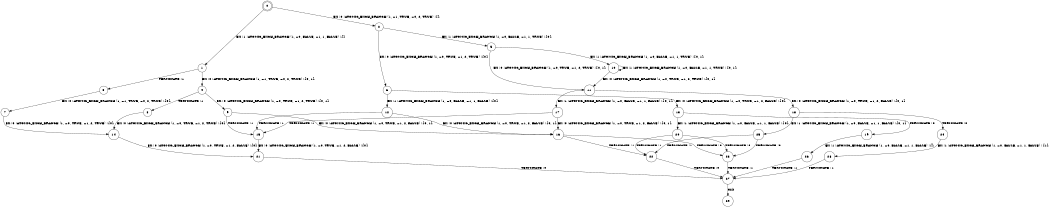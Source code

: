 digraph BCG {
size = "7, 10.5";
center = TRUE;
node [shape = circle];
0 [peripheries = 2];
0 -> 1 [label = "EX !1 !ATOMIC_EXCH_BRANCH (1, +0, FALSE, +1, 1, FALSE) !{}"];
0 -> 2 [label = "EX !0 !ATOMIC_EXCH_BRANCH (1, +1, TRUE, +0, 2, TRUE) !{}"];
1 -> 3 [label = "TERMINATE !1"];
1 -> 4 [label = "EX !0 !ATOMIC_EXCH_BRANCH (1, +1, TRUE, +0, 2, TRUE) !{0, 1}"];
2 -> 5 [label = "EX !1 !ATOMIC_EXCH_BRANCH (1, +0, FALSE, +1, 1, TRUE) !{0}"];
2 -> 6 [label = "EX !0 !ATOMIC_EXCH_BRANCH (1, +0, TRUE, +1, 2, TRUE) !{0}"];
3 -> 7 [label = "EX !0 !ATOMIC_EXCH_BRANCH (1, +1, TRUE, +0, 2, TRUE) !{0}"];
4 -> 8 [label = "TERMINATE !1"];
4 -> 9 [label = "EX !0 !ATOMIC_EXCH_BRANCH (1, +0, TRUE, +1, 2, TRUE) !{0, 1}"];
5 -> 10 [label = "EX !1 !ATOMIC_EXCH_BRANCH (1, +0, FALSE, +1, 1, TRUE) !{0, 1}"];
5 -> 11 [label = "EX !0 !ATOMIC_EXCH_BRANCH (1, +0, TRUE, +1, 2, TRUE) !{0, 1}"];
6 -> 12 [label = "EX !1 !ATOMIC_EXCH_BRANCH (1, +0, FALSE, +1, 1, FALSE) !{0}"];
6 -> 13 [label = "EX !0 !ATOMIC_EXCH_BRANCH (1, +0, TRUE, +1, 2, FALSE) !{0}"];
7 -> 14 [label = "EX !0 !ATOMIC_EXCH_BRANCH (1, +0, TRUE, +1, 2, TRUE) !{0}"];
8 -> 14 [label = "EX !0 !ATOMIC_EXCH_BRANCH (1, +0, TRUE, +1, 2, TRUE) !{0}"];
9 -> 15 [label = "TERMINATE !1"];
9 -> 16 [label = "EX !0 !ATOMIC_EXCH_BRANCH (1, +0, TRUE, +1, 2, FALSE) !{0, 1}"];
10 -> 10 [label = "EX !1 !ATOMIC_EXCH_BRANCH (1, +0, FALSE, +1, 1, TRUE) !{0, 1}"];
10 -> 11 [label = "EX !0 !ATOMIC_EXCH_BRANCH (1, +0, TRUE, +1, 2, TRUE) !{0, 1}"];
11 -> 17 [label = "EX !1 !ATOMIC_EXCH_BRANCH (1, +0, FALSE, +1, 1, FALSE) !{0, 1}"];
11 -> 18 [label = "EX !0 !ATOMIC_EXCH_BRANCH (1, +0, TRUE, +1, 2, FALSE) !{0, 1}"];
12 -> 15 [label = "TERMINATE !1"];
12 -> 16 [label = "EX !0 !ATOMIC_EXCH_BRANCH (1, +0, TRUE, +1, 2, FALSE) !{0, 1}"];
13 -> 19 [label = "TERMINATE !0"];
13 -> 20 [label = "EX !1 !ATOMIC_EXCH_BRANCH (1, +0, FALSE, +1, 1, FALSE) !{0}"];
14 -> 21 [label = "EX !0 !ATOMIC_EXCH_BRANCH (1, +0, TRUE, +1, 2, FALSE) !{0}"];
15 -> 21 [label = "EX !0 !ATOMIC_EXCH_BRANCH (1, +0, TRUE, +1, 2, FALSE) !{0}"];
16 -> 22 [label = "TERMINATE !1"];
16 -> 23 [label = "TERMINATE !0"];
17 -> 15 [label = "TERMINATE !1"];
17 -> 16 [label = "EX !0 !ATOMIC_EXCH_BRANCH (1, +0, TRUE, +1, 2, FALSE) !{0, 1}"];
18 -> 24 [label = "TERMINATE !0"];
18 -> 25 [label = "EX !1 !ATOMIC_EXCH_BRANCH (1, +0, FALSE, +1, 1, FALSE) !{0, 1}"];
19 -> 26 [label = "EX !1 !ATOMIC_EXCH_BRANCH (1, +0, FALSE, +1, 1, FALSE) !{}"];
20 -> 22 [label = "TERMINATE !1"];
20 -> 23 [label = "TERMINATE !0"];
21 -> 27 [label = "TERMINATE !0"];
22 -> 27 [label = "TERMINATE !0"];
23 -> 27 [label = "TERMINATE !1"];
24 -> 28 [label = "EX !1 !ATOMIC_EXCH_BRANCH (1, +0, FALSE, +1, 1, FALSE) !{1}"];
25 -> 22 [label = "TERMINATE !1"];
25 -> 23 [label = "TERMINATE !0"];
26 -> 27 [label = "TERMINATE !1"];
27 -> 29 [label = "exit"];
28 -> 27 [label = "TERMINATE !1"];
}
